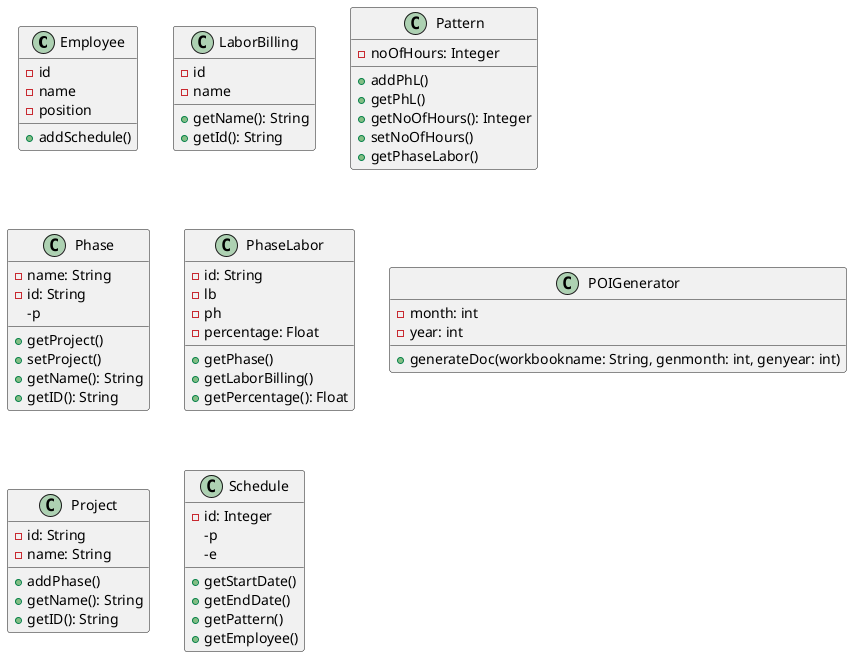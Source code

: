 @startuml
class Employee {
  -id
  -name
  -position
  +addSchedule()
}
class LaborBilling {
  -id
  -name
  +getName(): String
  +getId(): String
}
class Pattern {
  -noOfHours: Integer
  +addPhL()
  +getPhL()
  +getNoOfHours(): Integer
  +setNoOfHours()
  +getPhaseLabor()
}
class Phase {
  -name: String
  -id: String
  -p
  +getProject()
  +setProject()
  +getName(): String
  +getID(): String
}
class PhaseLabor {
  -id: String
  -lb
  -ph
  -percentage: Float
  +getPhase()
  +getLaborBilling()
  +getPercentage(): Float
}
class POIGenerator {
  -month: int
  -year: int
  +generateDoc(workbookname: String, genmonth: int, genyear: int)
}
class Project {
  -id: String
  -name: String
  +addPhase()
  +getName(): String
  +getID(): String
}
class Schedule {
  -id: Integer
  -p
  -e
  +getStartDate()
  +getEndDate()
  +getPattern()
  +getEmployee()
}
@enduml
